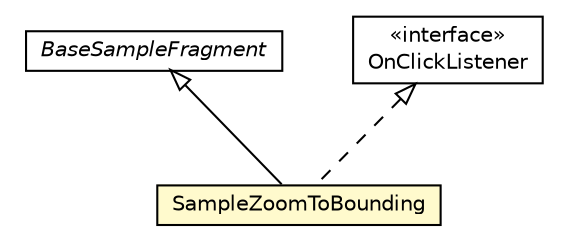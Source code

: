#!/usr/local/bin/dot
#
# Class diagram 
# Generated by UMLGraph version R5_6-24-gf6e263 (http://www.umlgraph.org/)
#

digraph G {
	edge [fontname="Helvetica",fontsize=10,labelfontname="Helvetica",labelfontsize=10];
	node [fontname="Helvetica",fontsize=10,shape=plaintext];
	nodesep=0.25;
	ranksep=0.5;
	// org.osmdroid.samplefragments.BaseSampleFragment
	c4248 [label=<<table title="org.osmdroid.samplefragments.BaseSampleFragment" border="0" cellborder="1" cellspacing="0" cellpadding="2" port="p" href="./BaseSampleFragment.html">
		<tr><td><table border="0" cellspacing="0" cellpadding="1">
<tr><td align="center" balign="center"><font face="Helvetica-Oblique"> BaseSampleFragment </font></td></tr>
		</table></td></tr>
		</table>>, URL="./BaseSampleFragment.html", fontname="Helvetica", fontcolor="black", fontsize=10.0];
	// org.osmdroid.samplefragments.SampleZoomToBounding
	c4285 [label=<<table title="org.osmdroid.samplefragments.SampleZoomToBounding" border="0" cellborder="1" cellspacing="0" cellpadding="2" port="p" bgcolor="lemonChiffon" href="./SampleZoomToBounding.html">
		<tr><td><table border="0" cellspacing="0" cellpadding="1">
<tr><td align="center" balign="center"> SampleZoomToBounding </td></tr>
		</table></td></tr>
		</table>>, URL="./SampleZoomToBounding.html", fontname="Helvetica", fontcolor="black", fontsize=10.0];
	//org.osmdroid.samplefragments.SampleZoomToBounding extends org.osmdroid.samplefragments.BaseSampleFragment
	c4248:p -> c4285:p [dir=back,arrowtail=empty];
	//org.osmdroid.samplefragments.SampleZoomToBounding implements android.view.View.OnClickListener
	c4295:p -> c4285:p [dir=back,arrowtail=empty,style=dashed];
	// android.view.View.OnClickListener
	c4295 [label=<<table title="android.view.View.OnClickListener" border="0" cellborder="1" cellspacing="0" cellpadding="2" port="p" href="http://java.sun.com/j2se/1.4.2/docs/api/android/view/View/OnClickListener.html">
		<tr><td><table border="0" cellspacing="0" cellpadding="1">
<tr><td align="center" balign="center"> &#171;interface&#187; </td></tr>
<tr><td align="center" balign="center"> OnClickListener </td></tr>
		</table></td></tr>
		</table>>, URL="http://java.sun.com/j2se/1.4.2/docs/api/android/view/View/OnClickListener.html", fontname="Helvetica", fontcolor="black", fontsize=10.0];
}


